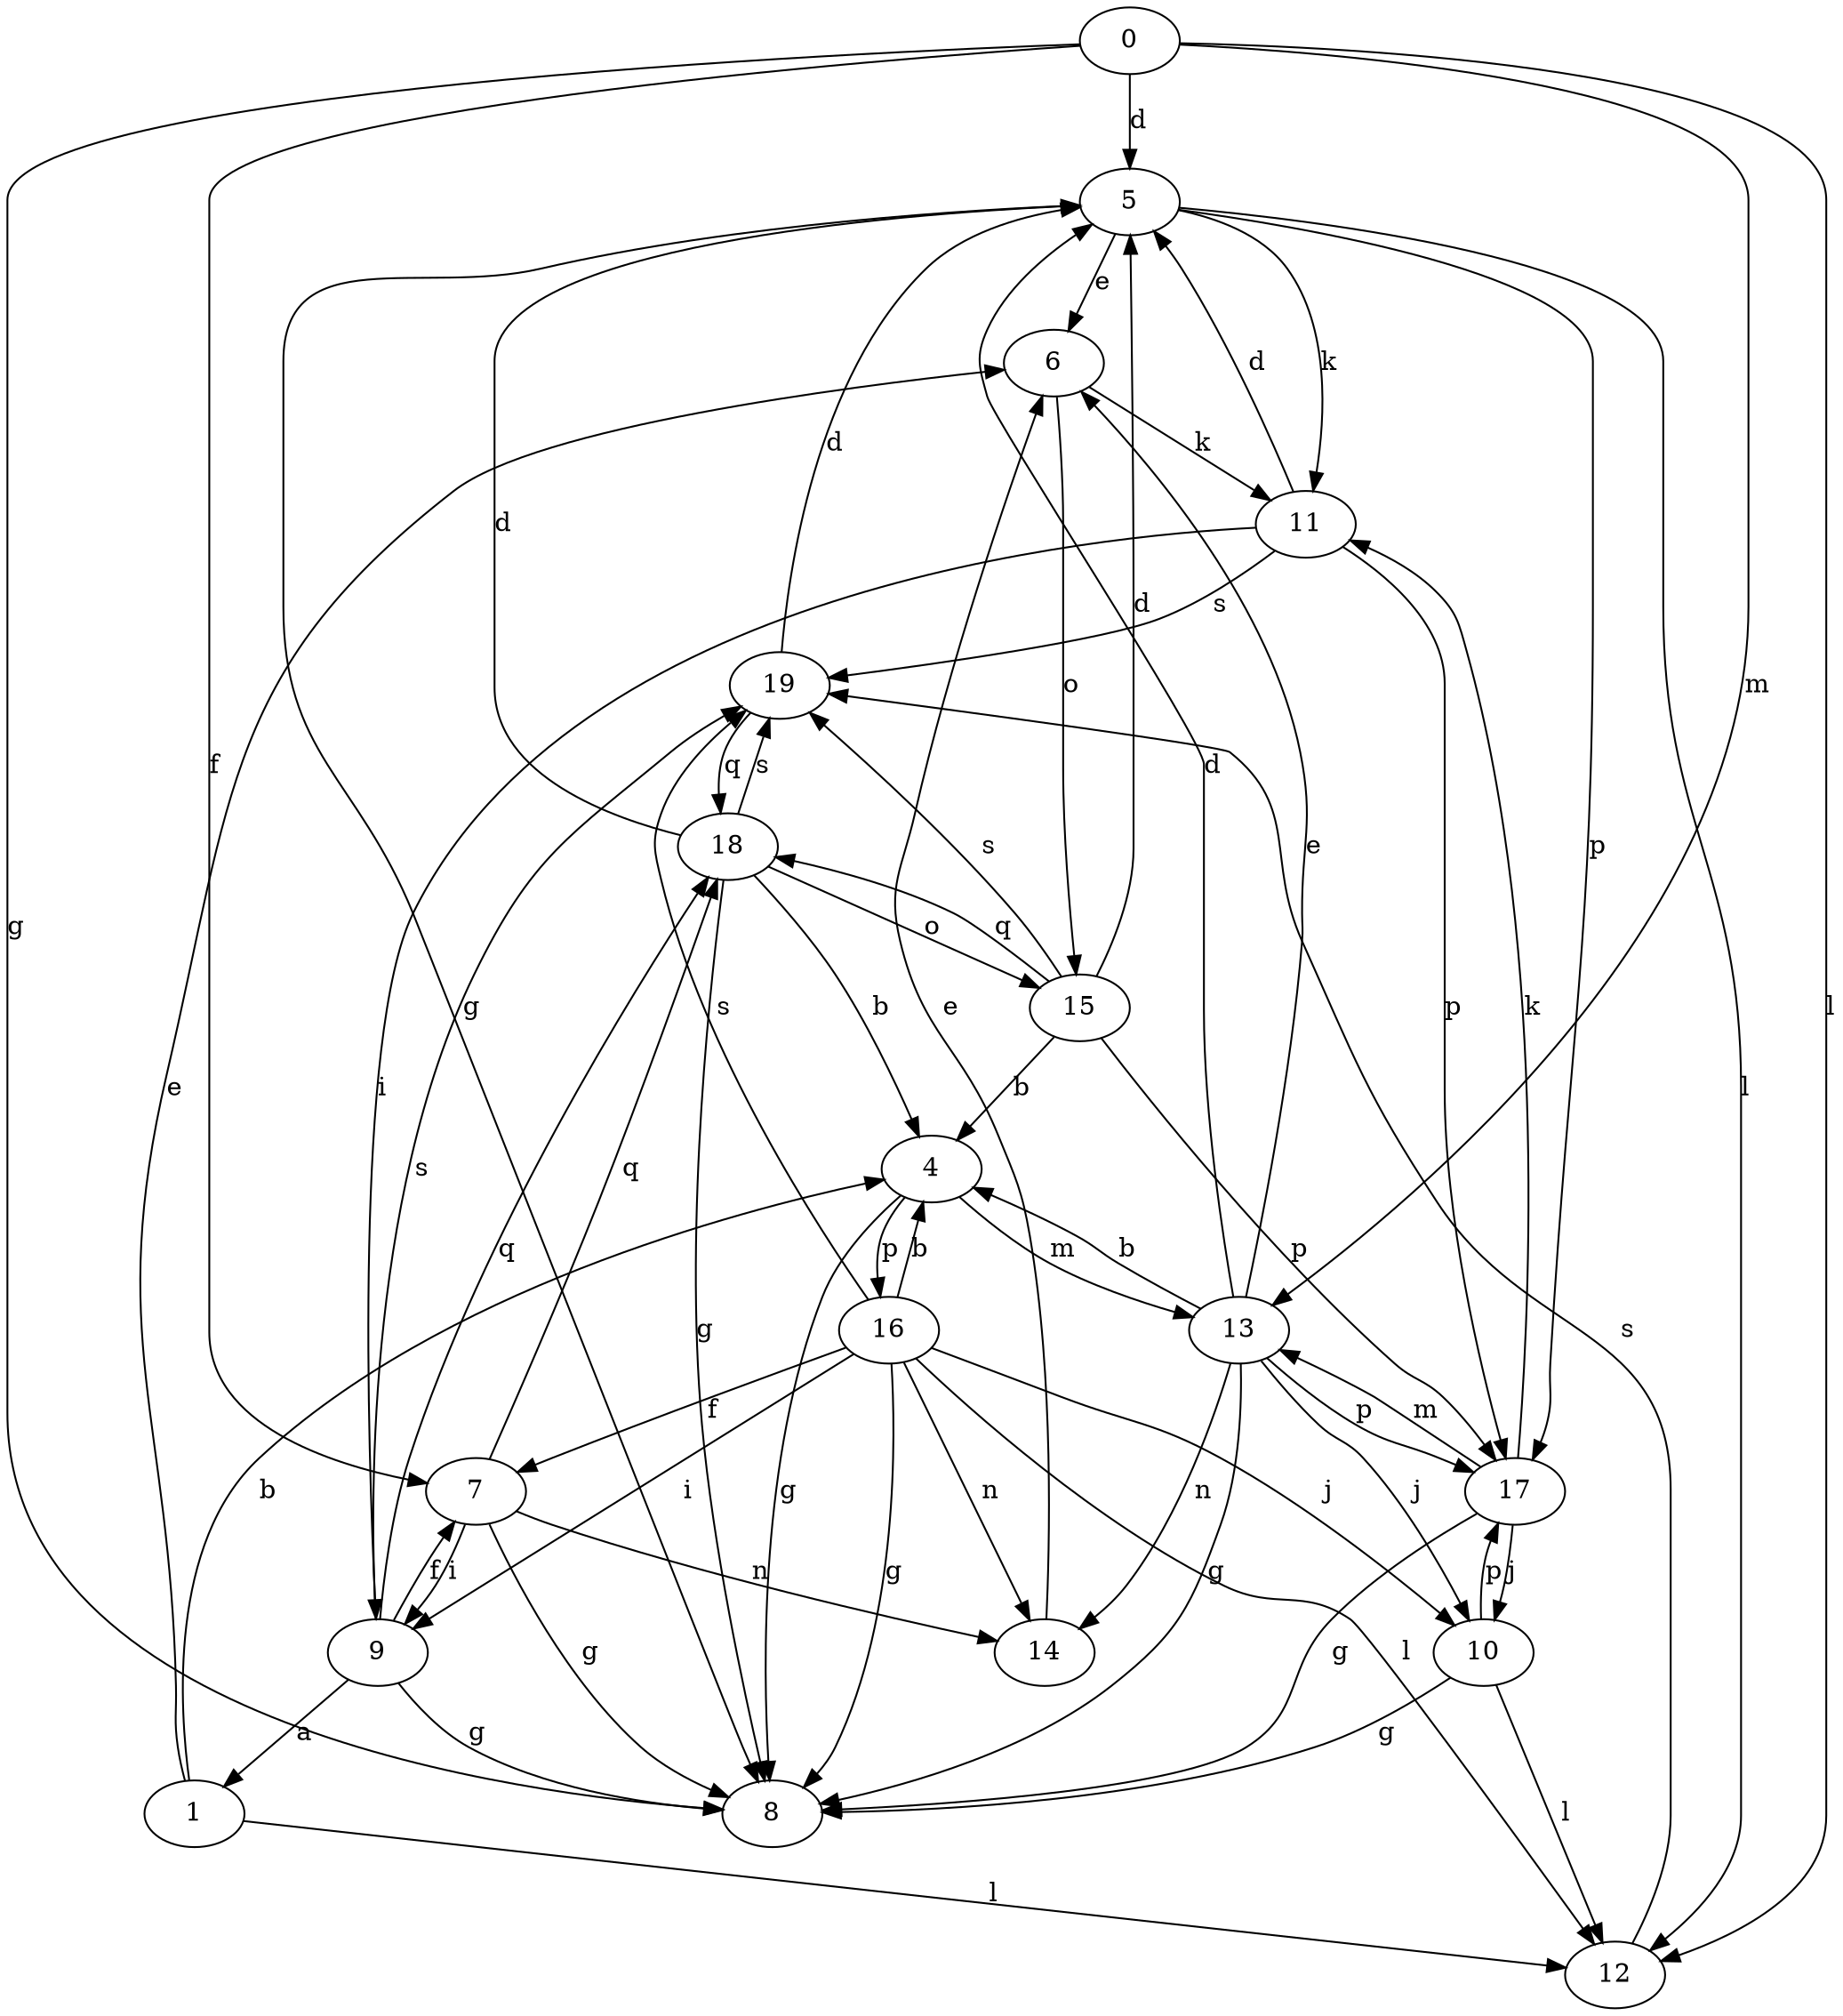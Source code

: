 strict digraph  {
0;
1;
4;
5;
6;
7;
8;
9;
10;
11;
12;
13;
14;
15;
16;
17;
18;
19;
0 -> 5  [label=d];
0 -> 7  [label=f];
0 -> 8  [label=g];
0 -> 12  [label=l];
0 -> 13  [label=m];
1 -> 4  [label=b];
1 -> 6  [label=e];
1 -> 12  [label=l];
4 -> 8  [label=g];
4 -> 13  [label=m];
4 -> 16  [label=p];
5 -> 6  [label=e];
5 -> 8  [label=g];
5 -> 11  [label=k];
5 -> 12  [label=l];
5 -> 17  [label=p];
6 -> 11  [label=k];
6 -> 15  [label=o];
7 -> 8  [label=g];
7 -> 9  [label=i];
7 -> 14  [label=n];
7 -> 18  [label=q];
9 -> 1  [label=a];
9 -> 7  [label=f];
9 -> 8  [label=g];
9 -> 18  [label=q];
9 -> 19  [label=s];
10 -> 8  [label=g];
10 -> 12  [label=l];
10 -> 17  [label=p];
11 -> 5  [label=d];
11 -> 9  [label=i];
11 -> 17  [label=p];
11 -> 19  [label=s];
12 -> 19  [label=s];
13 -> 4  [label=b];
13 -> 5  [label=d];
13 -> 6  [label=e];
13 -> 8  [label=g];
13 -> 10  [label=j];
13 -> 14  [label=n];
13 -> 17  [label=p];
14 -> 6  [label=e];
15 -> 4  [label=b];
15 -> 5  [label=d];
15 -> 17  [label=p];
15 -> 18  [label=q];
15 -> 19  [label=s];
16 -> 4  [label=b];
16 -> 7  [label=f];
16 -> 8  [label=g];
16 -> 9  [label=i];
16 -> 10  [label=j];
16 -> 12  [label=l];
16 -> 14  [label=n];
16 -> 19  [label=s];
17 -> 8  [label=g];
17 -> 10  [label=j];
17 -> 11  [label=k];
17 -> 13  [label=m];
18 -> 4  [label=b];
18 -> 5  [label=d];
18 -> 8  [label=g];
18 -> 15  [label=o];
18 -> 19  [label=s];
19 -> 5  [label=d];
19 -> 18  [label=q];
}
